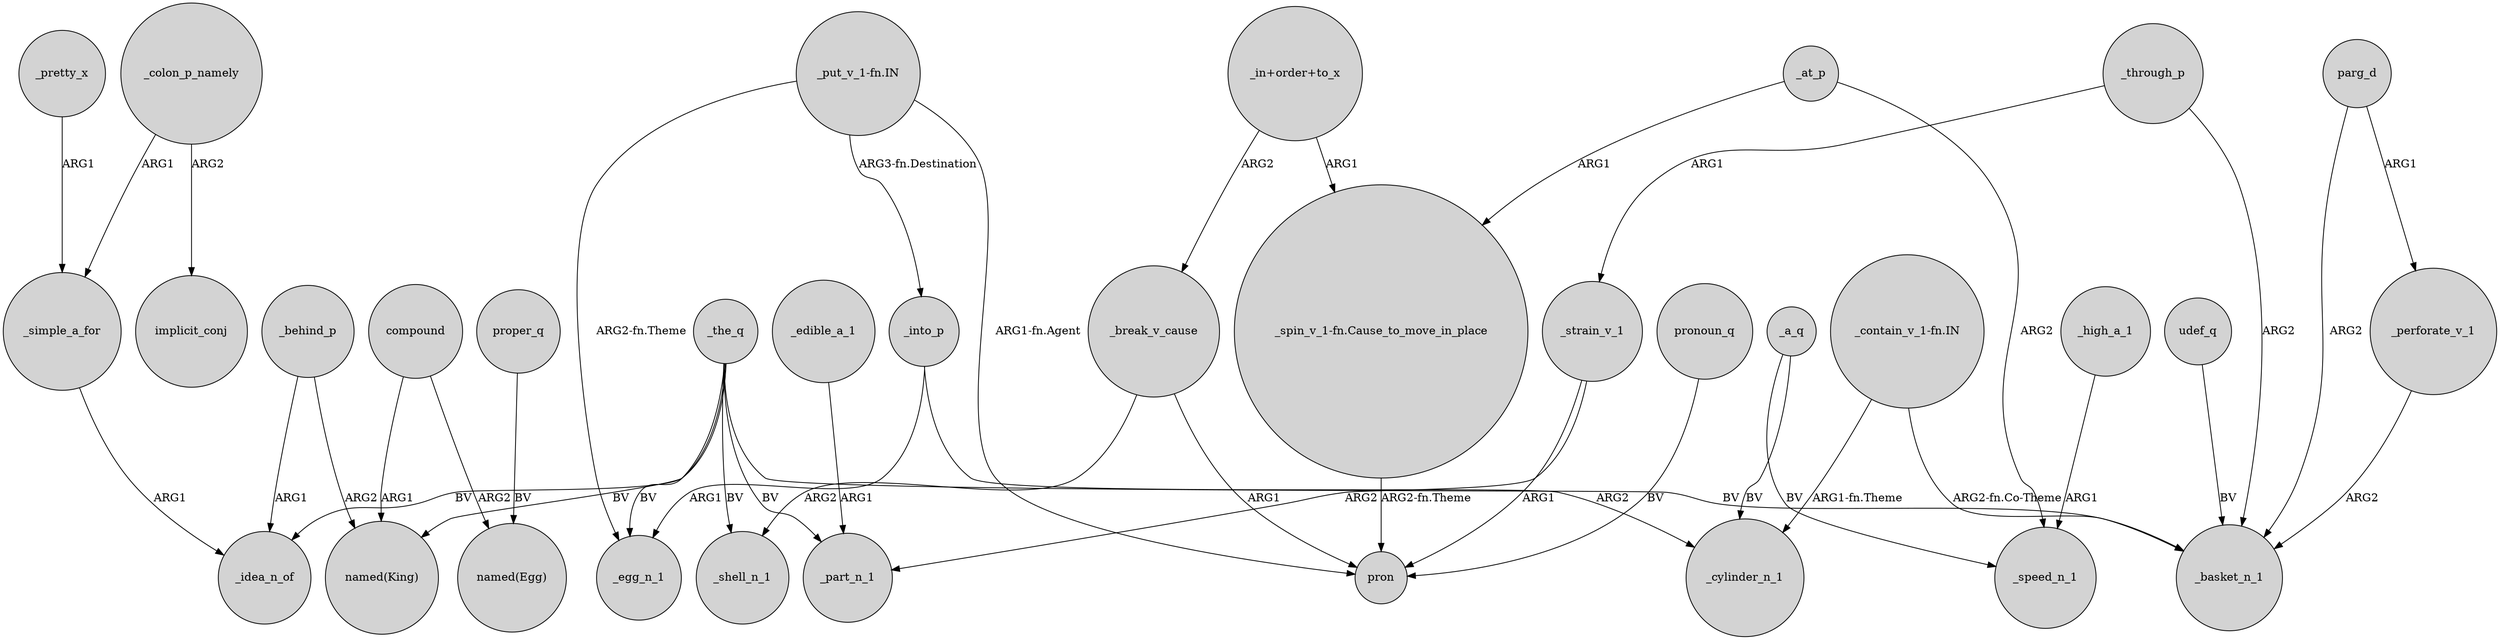 digraph {
	node [shape=circle style=filled]
	"_put_v_1-fn.IN" -> _into_p [label="ARG3-fn.Destination"]
	_behind_p -> "named(King)" [label=ARG2]
	_into_p -> _egg_n_1 [label=ARG1]
	udef_q -> _basket_n_1 [label=BV]
	"_put_v_1-fn.IN" -> pron [label="ARG1-fn.Agent"]
	_simple_a_for -> _idea_n_of [label=ARG1]
	_the_q -> _basket_n_1 [label=BV]
	_the_q -> "named(King)" [label=BV]
	compound -> "named(Egg)" [label=ARG2]
	_through_p -> _strain_v_1 [label=ARG1]
	_the_q -> _part_n_1 [label=BV]
	_into_p -> _cylinder_n_1 [label=ARG2]
	parg_d -> _perforate_v_1 [label=ARG1]
	_the_q -> _egg_n_1 [label=BV]
	_behind_p -> _idea_n_of [label=ARG1]
	_at_p -> "_spin_v_1-fn.Cause_to_move_in_place" [label=ARG1]
	"_spin_v_1-fn.Cause_to_move_in_place" -> pron [label="ARG2-fn.Theme"]
	_at_p -> _speed_n_1 [label=ARG2]
	compound -> "named(King)" [label=ARG1]
	proper_q -> "named(Egg)" [label=BV]
	parg_d -> _basket_n_1 [label=ARG2]
	pronoun_q -> pron [label=BV]
	_pretty_x -> _simple_a_for [label=ARG1]
	_edible_a_1 -> _part_n_1 [label=ARG1]
	"_in+order+to_x" -> _break_v_cause [label=ARG2]
	_the_q -> _shell_n_1 [label=BV]
	_the_q -> _idea_n_of [label=BV]
	_strain_v_1 -> pron [label=ARG1]
	_strain_v_1 -> _part_n_1 [label=ARG2]
	_a_q -> _cylinder_n_1 [label=BV]
	_high_a_1 -> _speed_n_1 [label=ARG1]
	_perforate_v_1 -> _basket_n_1 [label=ARG2]
	_through_p -> _basket_n_1 [label=ARG2]
	_colon_p_namely -> _simple_a_for [label=ARG1]
	"_in+order+to_x" -> "_spin_v_1-fn.Cause_to_move_in_place" [label=ARG1]
	"_contain_v_1-fn.IN" -> _basket_n_1 [label="ARG2-fn.Co-Theme"]
	_break_v_cause -> _shell_n_1 [label=ARG2]
	_colon_p_namely -> implicit_conj [label=ARG2]
	_break_v_cause -> pron [label=ARG1]
	"_contain_v_1-fn.IN" -> _cylinder_n_1 [label="ARG1-fn.Theme"]
	_a_q -> _speed_n_1 [label=BV]
	"_put_v_1-fn.IN" -> _egg_n_1 [label="ARG2-fn.Theme"]
}
